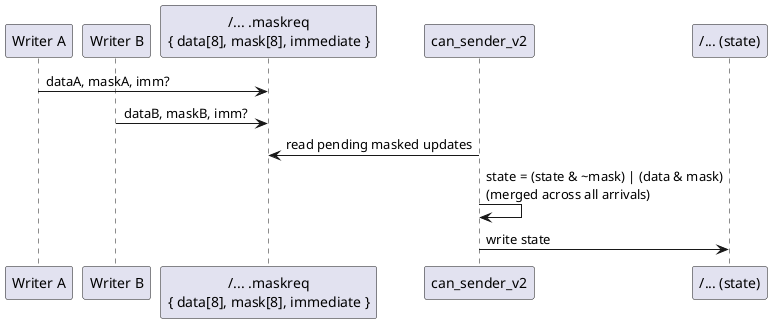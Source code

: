 @startuml
skinparam shadowing false
participant "Writer A" as A
participant "Writer B" as B
participant "/... .maskreq\n{ data[8], mask[8], immediate }" as MREQ
participant "can_sender_v2" as SND
participant "/... (state)" as STATE

A -> MREQ : dataA, maskA, imm?
B -> MREQ : dataB, maskB, imm?
SND -> MREQ : read pending masked updates
SND -> SND  : state = (state & ~mask) | (data & mask)\n(merged across all arrivals)
SND -> STATE: write state
@enduml

